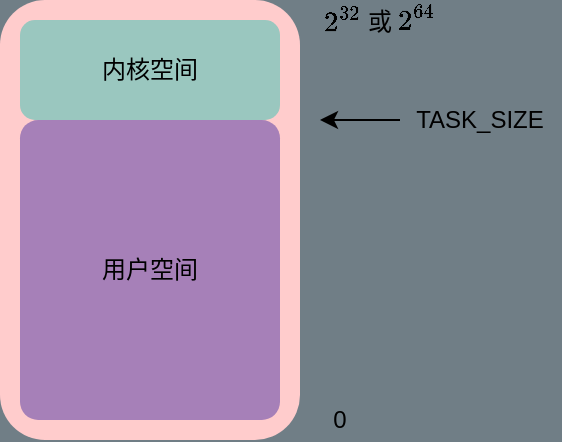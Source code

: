 <mxfile version="14.1.8" type="device"><diagram id="VSArOQDPkqbNzoKQu4Cz" name="第 1 页"><mxGraphModel dx="782" dy="538" grid="1" gridSize="10" guides="1" tooltips="1" connect="1" arrows="1" fold="1" page="1" pageScale="1" pageWidth="1169" pageHeight="827" background="#707E86" math="1" shadow="0"><root><mxCell id="0"/><mxCell id="1" parent="0"/><mxCell id="G1ti2TycoGYWuG4eL4b4-2" value="" style="rounded=1;whiteSpace=wrap;html=1;strokeColor=none;fillColor=#FFCCCC;" parent="1" vertex="1"><mxGeometry x="330" y="430" width="150" height="220" as="geometry"/></mxCell><mxCell id="G1ti2TycoGYWuG4eL4b4-1" value="内核空间" style="rounded=1;whiteSpace=wrap;html=1;strokeColor=none;fillColor=#9AC7BF;" parent="1" vertex="1"><mxGeometry x="340" y="440" width="130" height="50" as="geometry"/></mxCell><mxCell id="G1ti2TycoGYWuG4eL4b4-3" value="用户空间" style="rounded=1;whiteSpace=wrap;html=1;arcSize=7;strokeColor=none;fillColor=#A680B8;" parent="1" vertex="1"><mxGeometry x="340" y="490" width="130" height="150" as="geometry"/></mxCell><mxCell id="r7I96ZXln5qI4LiKnRVi-4" style="edgeStyle=orthogonalEdgeStyle;rounded=0;orthogonalLoop=1;jettySize=auto;html=1;" edge="1" parent="1" source="r7I96ZXln5qI4LiKnRVi-3"><mxGeometry relative="1" as="geometry"><mxPoint x="490" y="490" as="targetPoint"/></mxGeometry></mxCell><mxCell id="r7I96ZXln5qI4LiKnRVi-3" value="TASK_SIZE" style="text;html=1;strokeColor=none;fillColor=none;align=center;verticalAlign=middle;whiteSpace=wrap;rounded=0;" vertex="1" parent="1"><mxGeometry x="530" y="480" width="80" height="20" as="geometry"/></mxCell><mxCell id="r7I96ZXln5qI4LiKnRVi-5" value="0" style="text;html=1;strokeColor=none;fillColor=none;align=center;verticalAlign=middle;whiteSpace=wrap;rounded=0;" vertex="1" parent="1"><mxGeometry x="480" y="630" width="40" height="20" as="geometry"/></mxCell><mxCell id="r7I96ZXln5qI4LiKnRVi-8" value="`2^32` 或 `2^64`" style="text;html=1;strokeColor=none;fillColor=none;align=center;verticalAlign=middle;whiteSpace=wrap;rounded=0;" vertex="1" parent="1"><mxGeometry x="470" y="430" width="100" height="20" as="geometry"/></mxCell></root></mxGraphModel></diagram></mxfile>